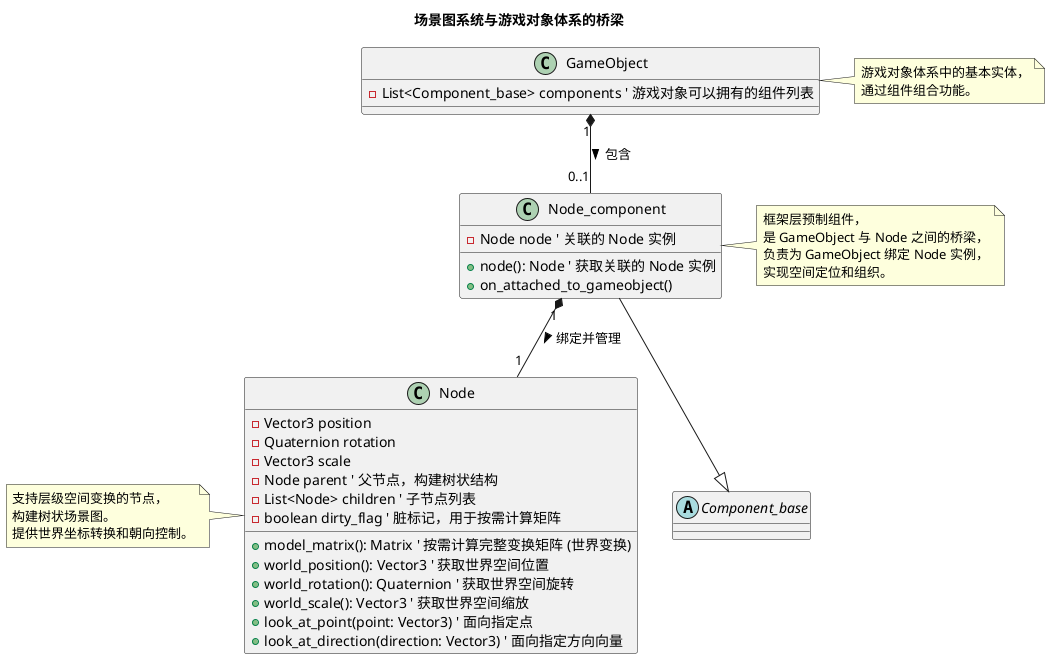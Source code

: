 @startuml
' 设置图表标题
title 场景图系统与游戏对象体系的桥梁

' 定义 Node 类
class Node {
    ' 空间变换属性
    - Vector3 position
    - Quaternion rotation
    - Vector3 scale
    - Node parent ' 父节点，构建树状结构
    - List<Node> children ' 子节点列表
    - boolean dirty_flag ' 脏标记，用于按需计算矩阵

    ' 核心方法
    + model_matrix(): Matrix ' 按需计算完整变换矩阵 (世界变换)
    + world_position(): Vector3 ' 获取世界空间位置
    + world_rotation(): Quaternion ' 获取世界空间旋转
    + world_scale(): Vector3 ' 获取世界空间缩放
    + look_at_point(point: Vector3) ' 面向指定点
    + look_at_direction(direction: Vector3) ' 面向指定方向向量
}

' 定义 Component_base 抽象基类
abstract class Component_base {
    ' 框架层组件基类，提供通用接口
}

' 定义 Node_component 类
class Node_component {
    - Node node ' 关联的 Node 实例

    ' 方法
    + node(): Node ' 获取关联的 Node 实例
    ' (隐式方法，添加至游戏对象时自动创建Node并关联)
    + on_attached_to_gameobject()
}

' 定义 GameObject 类 (根据描述推断，代表游戏中的实体)
class GameObject {
    - List<Component_base> components ' 游戏对象可以拥有的组件列表
    ' (其他游戏对象相关属性和方法)
}

' 关系定义

' Node_component 继承自 Component_base
Node_component --|> Component_base

' Node_component 与 Node 之间的关系：
' Node_component 负责为 GameObject 绑定 Node 实例，
' 并且文本中提到“添加至游戏对象时自动创建Node并关联”，
' 这表明 Node_component 拥有并管理一个 Node 实例，因此是组合关系。
Node_component "1" *-- "1" Node : 绑定并管理 >

' GameObject 与 Node_component 之间的关系：
' Node_component 被添加到 GameObject 上，
' 是 GameObject 的一部分，赋予其空间定位能力，
' 也是一种组合关系，一个 GameObject 可以有0个或1个 Node_component。
GameObject "1" *-- "0..1" Node_component : 包含 >

' 添加说明性注释
note left of Node
    支持层级空间变换的节点，
    构建树状场景图。
    提供世界坐标转换和朝向控制。
end note

note right of Node_component
    框架层预制组件，
    是 GameObject 与 Node 之间的桥梁，
    负责为 GameObject 绑定 Node 实例，
    实现空间定位和组织。
end note

note right of GameObject
    游戏对象体系中的基本实体，
    通过组件组合功能。
end note

@enduml